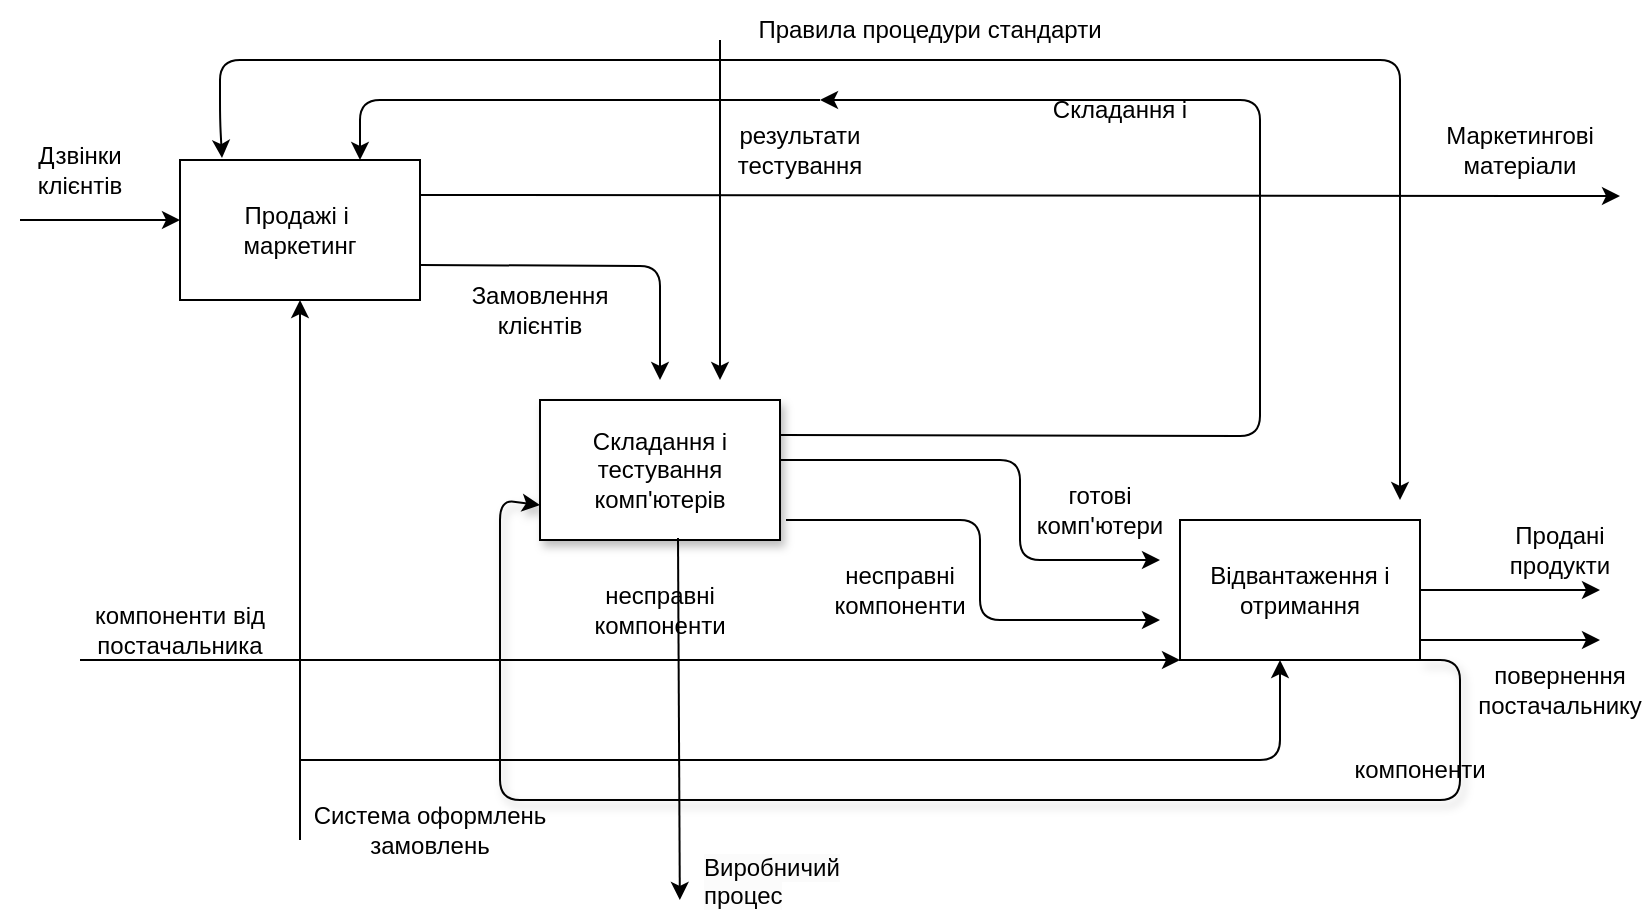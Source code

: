 <mxfile version="24.7.10">
  <diagram name="Page-1" id="KJrM5TN6bMcuwBst2HIF">
    <mxGraphModel dx="1194" dy="647" grid="1" gridSize="10" guides="1" tooltips="1" connect="1" arrows="1" fold="1" page="1" pageScale="1" pageWidth="827" pageHeight="1169" math="0" shadow="0">
      <root>
        <mxCell id="0" />
        <mxCell id="1" parent="0" />
        <mxCell id="dGLcqxDbYT8Q7OqdNw-I-100" value="" style="endArrow=classic;html=1;rounded=1;shadow=1;entryX=0;entryY=0.75;entryDx=0;entryDy=0;exitX=1;exitY=1;exitDx=0;exitDy=0;" edge="1" parent="1" source="dGLcqxDbYT8Q7OqdNw-I-65" target="dGLcqxDbYT8Q7OqdNw-I-64">
          <mxGeometry width="50" height="50" relative="1" as="geometry">
            <mxPoint x="720" y="480" as="sourcePoint" />
            <mxPoint x="100" y="530" as="targetPoint" />
            <Array as="points">
              <mxPoint x="730" y="480" />
              <mxPoint x="730" y="550" />
              <mxPoint x="350" y="550" />
              <mxPoint x="250" y="550" />
              <mxPoint x="250" y="400" />
            </Array>
          </mxGeometry>
        </mxCell>
        <mxCell id="dGLcqxDbYT8Q7OqdNw-I-63" value="Продажі і&amp;nbsp;&lt;div&gt;маркетинг&lt;/div&gt;" style="whiteSpace=wrap;html=1;align=center;labelBackgroundColor=none;" vertex="1" parent="1">
          <mxGeometry x="90" y="230" width="120" height="70" as="geometry" />
        </mxCell>
        <mxCell id="dGLcqxDbYT8Q7OqdNw-I-64" value="Складання і тестування&lt;div&gt;комп&#39;ютерів&lt;/div&gt;" style="whiteSpace=wrap;html=1;align=center;labelBackgroundColor=none;shadow=1;" vertex="1" parent="1">
          <mxGeometry x="270" y="350" width="120" height="70" as="geometry" />
        </mxCell>
        <mxCell id="dGLcqxDbYT8Q7OqdNw-I-65" value="Відвантаження і отримання" style="whiteSpace=wrap;html=1;align=center;labelBackgroundColor=none;" vertex="1" parent="1">
          <mxGeometry x="590" y="410" width="120" height="70" as="geometry" />
        </mxCell>
        <mxCell id="dGLcqxDbYT8Q7OqdNw-I-66" value="" style="endArrow=classic;html=1;rounded=1;" edge="1" parent="1">
          <mxGeometry width="50" height="50" relative="1" as="geometry">
            <mxPoint x="10" y="260" as="sourcePoint" />
            <mxPoint x="90" y="260" as="targetPoint" />
          </mxGeometry>
        </mxCell>
        <mxCell id="dGLcqxDbYT8Q7OqdNw-I-67" value="" style="endArrow=classic;html=1;rounded=1;entryX=0.5;entryY=1;entryDx=0;entryDy=0;" edge="1" parent="1" target="dGLcqxDbYT8Q7OqdNw-I-63">
          <mxGeometry width="50" height="50" relative="1" as="geometry">
            <mxPoint x="150" y="570" as="sourcePoint" />
            <mxPoint x="150" y="340" as="targetPoint" />
          </mxGeometry>
        </mxCell>
        <mxCell id="dGLcqxDbYT8Q7OqdNw-I-68" value="" style="endArrow=classic;html=1;rounded=1;" edge="1" parent="1">
          <mxGeometry width="50" height="50" relative="1" as="geometry">
            <mxPoint x="150" y="530" as="sourcePoint" />
            <mxPoint x="640" y="480" as="targetPoint" />
            <Array as="points">
              <mxPoint x="190" y="530" />
              <mxPoint x="270" y="530" />
              <mxPoint x="640" y="530" />
            </Array>
          </mxGeometry>
        </mxCell>
        <mxCell id="dGLcqxDbYT8Q7OqdNw-I-69" value="" style="endArrow=classic;html=1;rounded=1;exitX=1;exitY=0.5;exitDx=0;exitDy=0;" edge="1" parent="1" source="dGLcqxDbYT8Q7OqdNw-I-65">
          <mxGeometry width="50" height="50" relative="1" as="geometry">
            <mxPoint x="740" y="460" as="sourcePoint" />
            <mxPoint x="800" y="445" as="targetPoint" />
          </mxGeometry>
        </mxCell>
        <mxCell id="dGLcqxDbYT8Q7OqdNw-I-70" value="" style="endArrow=classic;html=1;rounded=1;exitX=1;exitY=0.75;exitDx=0;exitDy=0;" edge="1" parent="1" source="dGLcqxDbYT8Q7OqdNw-I-63">
          <mxGeometry width="50" height="50" relative="1" as="geometry">
            <mxPoint x="370" y="440" as="sourcePoint" />
            <mxPoint x="330" y="340" as="targetPoint" />
            <Array as="points">
              <mxPoint x="330" y="283" />
            </Array>
          </mxGeometry>
        </mxCell>
        <mxCell id="dGLcqxDbYT8Q7OqdNw-I-71" value="" style="endArrow=classic;html=1;rounded=1;exitX=1;exitY=0.25;exitDx=0;exitDy=0;" edge="1" parent="1" source="dGLcqxDbYT8Q7OqdNw-I-63">
          <mxGeometry width="50" height="50" relative="1" as="geometry">
            <mxPoint x="370" y="440" as="sourcePoint" />
            <mxPoint x="810" y="248" as="targetPoint" />
          </mxGeometry>
        </mxCell>
        <mxCell id="dGLcqxDbYT8Q7OqdNw-I-72" value="" style="endArrow=classic;html=1;rounded=1;" edge="1" parent="1">
          <mxGeometry width="50" height="50" relative="1" as="geometry">
            <mxPoint x="360" y="170" as="sourcePoint" />
            <mxPoint x="360" y="340" as="targetPoint" />
          </mxGeometry>
        </mxCell>
        <mxCell id="dGLcqxDbYT8Q7OqdNw-I-73" value="" style="endArrow=classic;html=1;rounded=1;exitX=1.025;exitY=0.857;exitDx=0;exitDy=0;exitPerimeter=0;" edge="1" parent="1" source="dGLcqxDbYT8Q7OqdNw-I-64">
          <mxGeometry width="50" height="50" relative="1" as="geometry">
            <mxPoint x="420" y="410" as="sourcePoint" />
            <mxPoint x="580" y="460" as="targetPoint" />
            <Array as="points">
              <mxPoint x="490" y="410" />
              <mxPoint x="490" y="460" />
            </Array>
          </mxGeometry>
        </mxCell>
        <mxCell id="dGLcqxDbYT8Q7OqdNw-I-74" value="" style="endArrow=classic;html=1;rounded=1;exitX=1.025;exitY=0.857;exitDx=0;exitDy=0;exitPerimeter=0;" edge="1" parent="1">
          <mxGeometry width="50" height="50" relative="1" as="geometry">
            <mxPoint x="390" y="380" as="sourcePoint" />
            <mxPoint x="580" y="430" as="targetPoint" />
            <Array as="points">
              <mxPoint x="510" y="380" />
              <mxPoint x="510" y="430" />
            </Array>
          </mxGeometry>
        </mxCell>
        <mxCell id="dGLcqxDbYT8Q7OqdNw-I-75" value="" style="endArrow=classic;html=1;rounded=1;exitX=1;exitY=0.25;exitDx=0;exitDy=0;" edge="1" parent="1" source="dGLcqxDbYT8Q7OqdNw-I-64">
          <mxGeometry width="50" height="50" relative="1" as="geometry">
            <mxPoint x="420" y="410" as="sourcePoint" />
            <mxPoint x="410" y="200" as="targetPoint" />
            <Array as="points">
              <mxPoint x="630" y="368" />
              <mxPoint x="630" y="200" />
            </Array>
          </mxGeometry>
        </mxCell>
        <mxCell id="dGLcqxDbYT8Q7OqdNw-I-76" value="" style="endArrow=classic;html=1;rounded=1;entryX=0.75;entryY=0;entryDx=0;entryDy=0;" edge="1" parent="1" target="dGLcqxDbYT8Q7OqdNw-I-63">
          <mxGeometry width="50" height="50" relative="1" as="geometry">
            <mxPoint x="410" y="200" as="sourcePoint" />
            <mxPoint x="470" y="360" as="targetPoint" />
            <Array as="points">
              <mxPoint x="300" y="200" />
              <mxPoint x="210" y="200" />
              <mxPoint x="180" y="200" />
            </Array>
          </mxGeometry>
        </mxCell>
        <mxCell id="dGLcqxDbYT8Q7OqdNw-I-77" value="" style="endArrow=classic;html=1;rounded=1;entryX=0.175;entryY=-0.014;entryDx=0;entryDy=0;entryPerimeter=0;" edge="1" parent="1" target="dGLcqxDbYT8Q7OqdNw-I-63">
          <mxGeometry width="50" height="50" relative="1" as="geometry">
            <mxPoint x="360" y="180" as="sourcePoint" />
            <mxPoint x="470" y="360" as="targetPoint" />
            <Array as="points">
              <mxPoint x="110" y="180" />
              <mxPoint x="110" y="210" />
            </Array>
          </mxGeometry>
        </mxCell>
        <mxCell id="dGLcqxDbYT8Q7OqdNw-I-78" value="" style="endArrow=classic;html=1;rounded=1;" edge="1" parent="1">
          <mxGeometry width="50" height="50" relative="1" as="geometry">
            <mxPoint x="360" y="180" as="sourcePoint" />
            <mxPoint x="700" y="400" as="targetPoint" />
            <Array as="points">
              <mxPoint x="700" y="180" />
              <mxPoint x="700" y="340" />
            </Array>
          </mxGeometry>
        </mxCell>
        <mxCell id="dGLcqxDbYT8Q7OqdNw-I-79" value="Система оформлень замовлень" style="text;html=1;align=center;verticalAlign=middle;whiteSpace=wrap;rounded=0;" vertex="1" parent="1">
          <mxGeometry x="150" y="540" width="130" height="50" as="geometry" />
        </mxCell>
        <mxCell id="dGLcqxDbYT8Q7OqdNw-I-80" value="Продані продукти" style="text;html=1;align=center;verticalAlign=middle;whiteSpace=wrap;rounded=0;" vertex="1" parent="1">
          <mxGeometry x="750" y="410" width="60" height="30" as="geometry" />
        </mxCell>
        <mxCell id="dGLcqxDbYT8Q7OqdNw-I-81" value="Дзвінки клієнтів" style="text;html=1;align=center;verticalAlign=middle;whiteSpace=wrap;rounded=0;" vertex="1" parent="1">
          <mxGeometry y="220" width="80" height="30" as="geometry" />
        </mxCell>
        <mxCell id="dGLcqxDbYT8Q7OqdNw-I-82" value="Правила процедури стандарти" style="text;html=1;align=center;verticalAlign=middle;whiteSpace=wrap;rounded=0;" vertex="1" parent="1">
          <mxGeometry x="360" y="150" width="210" height="30" as="geometry" />
        </mxCell>
        <mxCell id="dGLcqxDbYT8Q7OqdNw-I-83" value="Маркетингові&lt;div&gt;матеріали&lt;/div&gt;" style="text;html=1;align=center;verticalAlign=middle;whiteSpace=wrap;rounded=0;" vertex="1" parent="1">
          <mxGeometry x="730" y="210" width="60" height="30" as="geometry" />
        </mxCell>
        <mxCell id="dGLcqxDbYT8Q7OqdNw-I-84" value="готові комп&#39;ютери" style="text;html=1;align=center;verticalAlign=middle;whiteSpace=wrap;rounded=0;" vertex="1" parent="1">
          <mxGeometry x="520" y="390" width="60" height="30" as="geometry" />
        </mxCell>
        <mxCell id="dGLcqxDbYT8Q7OqdNw-I-85" value="несправні компоненти" style="text;html=1;align=center;verticalAlign=middle;whiteSpace=wrap;rounded=0;" vertex="1" parent="1">
          <mxGeometry x="420" y="430" width="60" height="30" as="geometry" />
        </mxCell>
        <mxCell id="dGLcqxDbYT8Q7OqdNw-I-86" value="Замовлення клієнтів" style="text;html=1;align=center;verticalAlign=middle;whiteSpace=wrap;rounded=0;" vertex="1" parent="1">
          <mxGeometry x="240" y="290" width="60" height="30" as="geometry" />
        </mxCell>
        <mxCell id="dGLcqxDbYT8Q7OqdNw-I-88" value="Складання і" style="text;html=1;align=center;verticalAlign=middle;whiteSpace=wrap;rounded=0;" vertex="1" parent="1">
          <mxGeometry x="510" y="190" width="100" height="30" as="geometry" />
        </mxCell>
        <mxCell id="dGLcqxDbYT8Q7OqdNw-I-90" value="" style="endArrow=classic;html=1;rounded=1;exitX=0.575;exitY=0.986;exitDx=0;exitDy=0;exitPerimeter=0;" edge="1" parent="1" source="dGLcqxDbYT8Q7OqdNw-I-64">
          <mxGeometry width="50" height="50" relative="1" as="geometry">
            <mxPoint x="260" y="340" as="sourcePoint" />
            <mxPoint x="339.923" y="600" as="targetPoint" />
          </mxGeometry>
        </mxCell>
        <mxCell id="dGLcqxDbYT8Q7OqdNw-I-91" value="&lt;span style=&quot;caret-color: rgb(0, 0, 0); color: rgb(0, 0, 0); font-family: Helvetica; font-size: 12px; font-style: normal; font-variant-caps: normal; font-weight: 400; letter-spacing: normal; orphans: auto; text-align: center; text-indent: 0px; text-transform: none; white-space: normal; widows: auto; word-spacing: 0px; -webkit-text-stroke-width: 0px; background-color: rgb(251, 251, 251); text-decoration: none; display: inline !important; float: none;&quot;&gt;Виробничий процес&lt;/span&gt;" style="text;whiteSpace=wrap;html=1;" vertex="1" parent="1">
          <mxGeometry x="350" y="570" width="70" height="40" as="geometry" />
        </mxCell>
        <mxCell id="dGLcqxDbYT8Q7OqdNw-I-92" value="результати тестування" style="text;html=1;align=center;verticalAlign=middle;whiteSpace=wrap;rounded=0;" vertex="1" parent="1">
          <mxGeometry x="370" y="210" width="60" height="30" as="geometry" />
        </mxCell>
        <mxCell id="dGLcqxDbYT8Q7OqdNw-I-95" value="" style="endArrow=classic;html=1;rounded=1;exitX=1;exitY=0.5;exitDx=0;exitDy=0;" edge="1" parent="1">
          <mxGeometry width="50" height="50" relative="1" as="geometry">
            <mxPoint x="710" y="470" as="sourcePoint" />
            <mxPoint x="800" y="470" as="targetPoint" />
          </mxGeometry>
        </mxCell>
        <mxCell id="dGLcqxDbYT8Q7OqdNw-I-97" value="повернення постачальнику" style="text;html=1;align=center;verticalAlign=middle;whiteSpace=wrap;rounded=0;" vertex="1" parent="1">
          <mxGeometry x="750" y="480" width="60" height="30" as="geometry" />
        </mxCell>
        <mxCell id="dGLcqxDbYT8Q7OqdNw-I-101" value="компоненти" style="text;html=1;align=center;verticalAlign=middle;whiteSpace=wrap;rounded=0;" vertex="1" parent="1">
          <mxGeometry x="680" y="520" width="60" height="30" as="geometry" />
        </mxCell>
        <mxCell id="dGLcqxDbYT8Q7OqdNw-I-102" value="" style="endArrow=classic;html=1;rounded=0;entryX=0;entryY=1;entryDx=0;entryDy=0;" edge="1" parent="1" target="dGLcqxDbYT8Q7OqdNw-I-65">
          <mxGeometry width="50" height="50" relative="1" as="geometry">
            <mxPoint x="40" y="480" as="sourcePoint" />
            <mxPoint x="510" y="370" as="targetPoint" />
          </mxGeometry>
        </mxCell>
        <mxCell id="dGLcqxDbYT8Q7OqdNw-I-103" value="компоненти від постачальника" style="text;html=1;align=center;verticalAlign=middle;whiteSpace=wrap;rounded=0;" vertex="1" parent="1">
          <mxGeometry x="30" y="450" width="120" height="30" as="geometry" />
        </mxCell>
        <mxCell id="dGLcqxDbYT8Q7OqdNw-I-104" value="несправні компоненти" style="text;html=1;align=center;verticalAlign=middle;whiteSpace=wrap;rounded=0;" vertex="1" parent="1">
          <mxGeometry x="300" y="440" width="60" height="30" as="geometry" />
        </mxCell>
      </root>
    </mxGraphModel>
  </diagram>
</mxfile>

